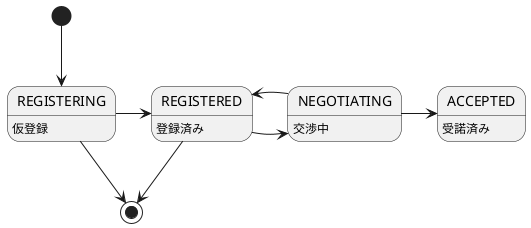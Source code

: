 @startuml

[*] --> REGISTERING
REGISTERING --> [*]
REGISTERING : 仮登録

REGISTERING -> REGISTERED
REGISTERED --> [*]
REGISTERED : 登録済み

REGISTERED -> NEGOTIATING
NEGOTIATING -> REGISTERED
NEGOTIATING : 交渉中

NEGOTIATING -> ACCEPTED
ACCEPTED : 受諾済み

@enduml
